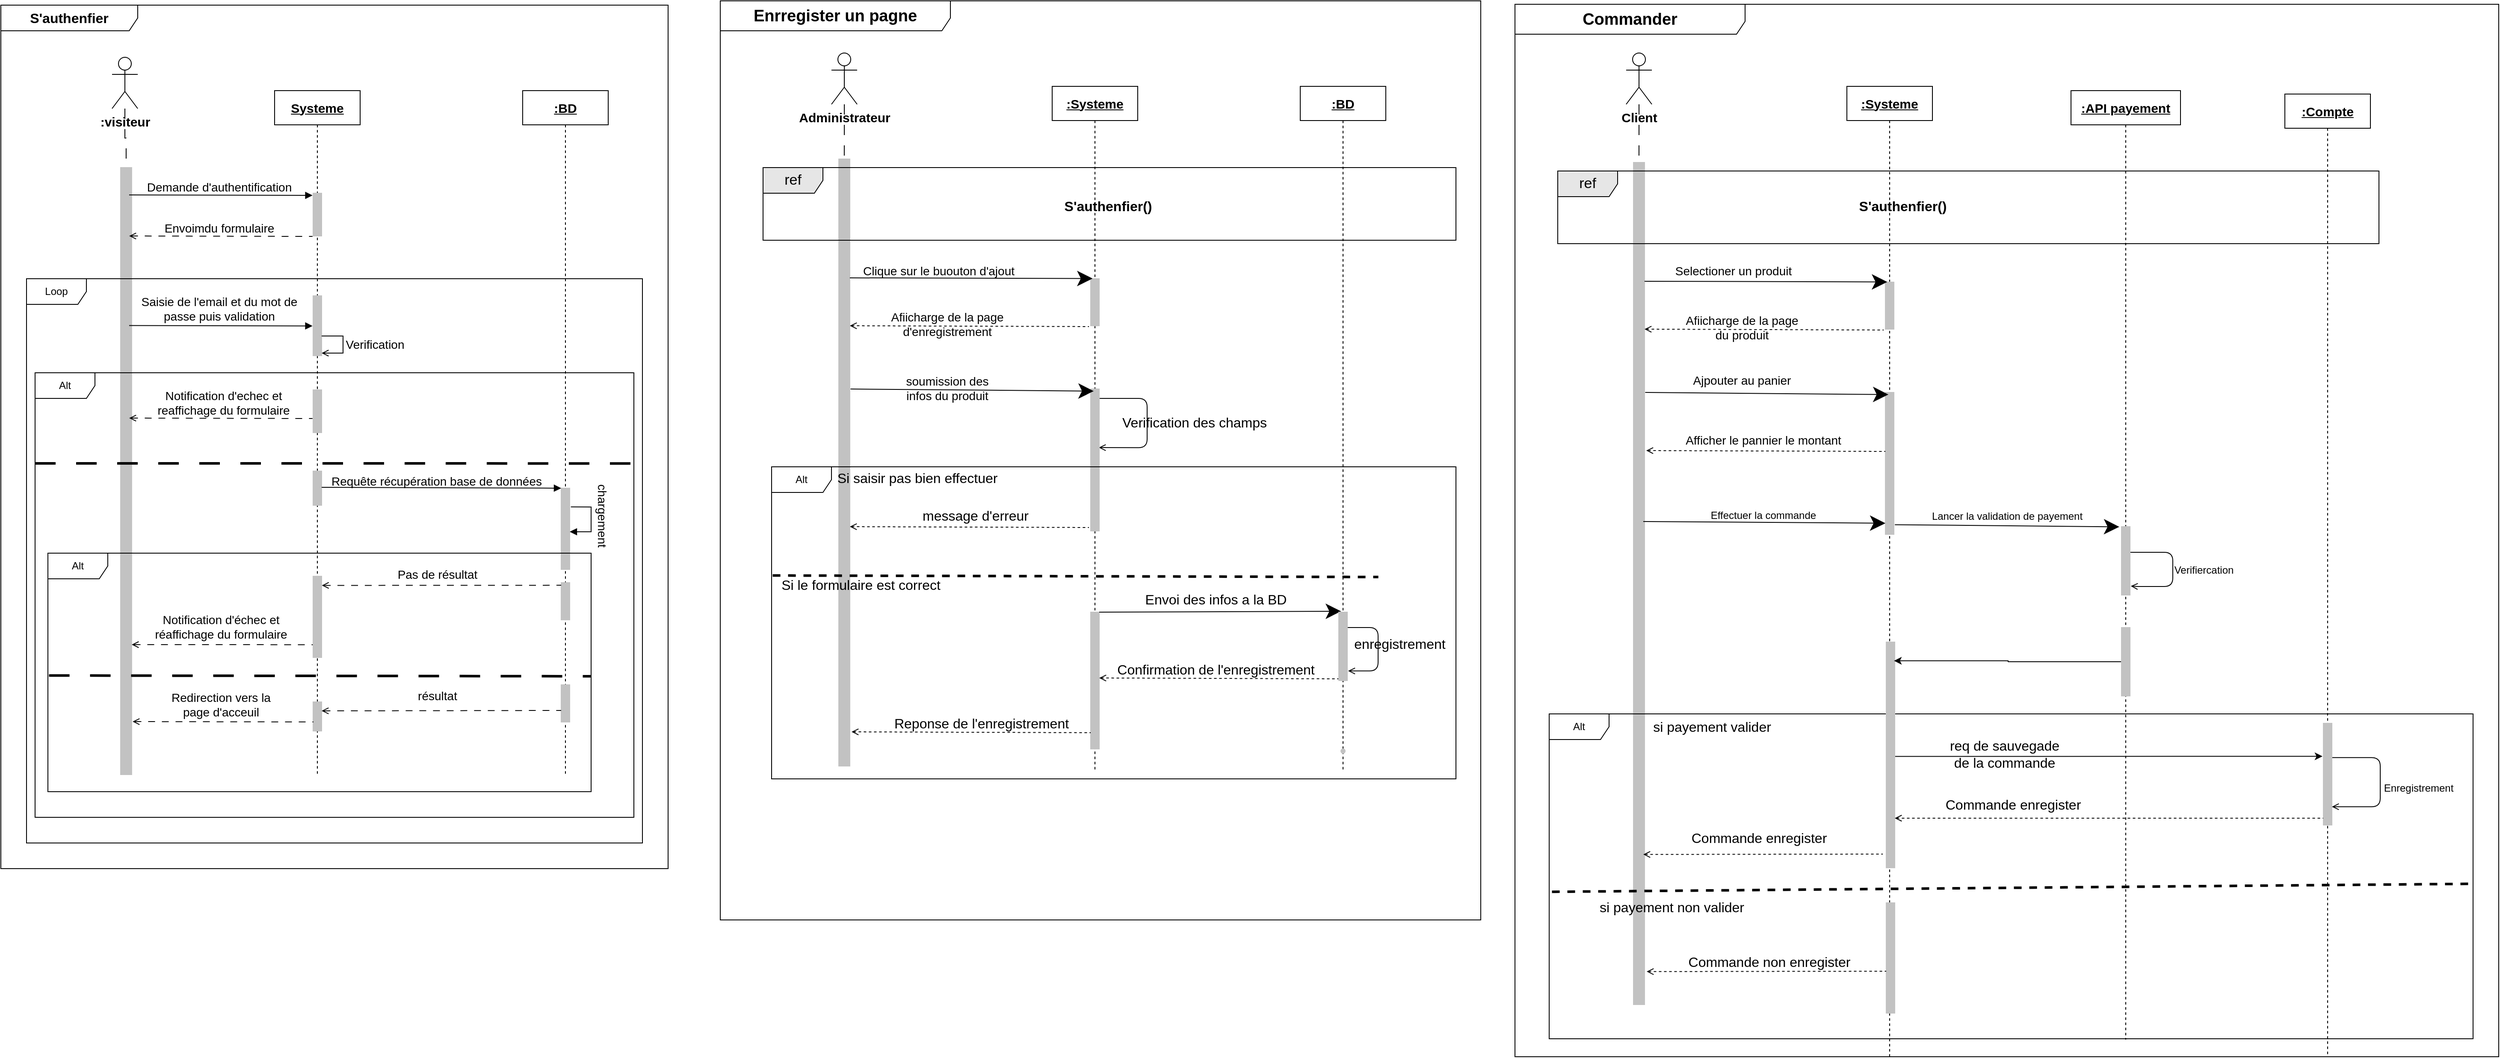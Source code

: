 <mxfile version="21.8.2" type="github">
  <diagram name="Page-1" id="dJnn6Y5dYq7vriAxsWxf">
    <mxGraphModel dx="989" dy="549" grid="1" gridSize="10" guides="1" tooltips="1" connect="1" arrows="1" fold="1" page="1" pageScale="1" pageWidth="827" pageHeight="1169" math="0" shadow="0">
      <root>
        <mxCell id="0" />
        <mxCell id="1" parent="0" />
        <mxCell id="GhbQrKTW3Iz4RTEDUZ2H-7" value="&lt;font style=&quot;font-size: 15px;&quot;&gt;&lt;b&gt;&lt;u&gt;:Systeme&lt;/u&gt;&lt;/b&gt;&lt;/font&gt;" style="shape=umlLifeline;perimeter=lifelinePerimeter;whiteSpace=wrap;html=1;container=1;dropTarget=0;collapsible=0;recursiveResize=0;outlineConnect=0;portConstraint=eastwest;newEdgeStyle={&quot;edgeStyle&quot;:&quot;elbowEdgeStyle&quot;,&quot;elbow&quot;:&quot;vertical&quot;,&quot;curved&quot;:0,&quot;rounded&quot;:0};pointerEvents=0;strokeColor=default;fontFamily=Helvetica;fontSize=12;fontColor=default;fillColor=default;" parent="1" vertex="1">
          <mxGeometry x="1249" y="115" width="100" height="800" as="geometry" />
        </mxCell>
        <mxCell id="t8bD34vcQTOdZupNFop_-2" value="&lt;font style=&quot;font-size: 16px;&quot;&gt;&lt;b&gt;S&#39;authenfier&lt;/b&gt;&lt;/font&gt;" style="shape=umlFrame;whiteSpace=wrap;html=1;pointerEvents=0;recursiveResize=0;container=1;collapsible=0;width=160;movable=1;resizable=1;rotatable=1;deletable=1;editable=1;locked=0;connectable=1;" parent="1" vertex="1">
          <mxGeometry x="20" y="20" width="780" height="1010" as="geometry" />
        </mxCell>
        <mxCell id="t8bD34vcQTOdZupNFop_-47" value="Demande d&#39;authentification" style="text;html=1;align=center;verticalAlign=middle;resizable=0;points=[];autosize=1;strokeColor=none;fillColor=none;fontSize=14;fontFamily=Helvetica;fontColor=default;" parent="t8bD34vcQTOdZupNFop_-2" vertex="1">
          <mxGeometry x="160" y="198" width="190" height="30" as="geometry" />
        </mxCell>
        <mxCell id="t8bD34vcQTOdZupNFop_-48" value="Envoimdu formulaire" style="text;html=1;align=center;verticalAlign=middle;resizable=0;points=[];autosize=1;strokeColor=none;fillColor=none;fontSize=14;fontFamily=Helvetica;fontColor=default;" parent="t8bD34vcQTOdZupNFop_-2" vertex="1">
          <mxGeometry x="180" y="246" width="150" height="30" as="geometry" />
        </mxCell>
        <mxCell id="t8bD34vcQTOdZupNFop_-7" style="edgeStyle=orthogonalEdgeStyle;rounded=0;orthogonalLoop=1;jettySize=auto;html=1;fontFamily=Helvetica;fontSize=12;fontColor=default;endArrow=none;endFill=0;dashed=1;dashPattern=12 12;" parent="1" source="t8bD34vcQTOdZupNFop_-5" target="t8bD34vcQTOdZupNFop_-6" edge="1">
          <mxGeometry relative="1" as="geometry" />
        </mxCell>
        <mxCell id="t8bD34vcQTOdZupNFop_-5" value="&lt;font style=&quot;font-size: 15px;&quot;&gt;&lt;b&gt;:visiteur&lt;/b&gt;&lt;/font&gt;" style="shape=umlActor;verticalLabelPosition=bottom;verticalAlign=top;html=1;pointerEvents=0;strokeColor=default;fontFamily=Helvetica;fontSize=12;fontColor=default;fillColor=default;" parent="1" vertex="1">
          <mxGeometry x="150" y="81" width="30" height="60" as="geometry" />
        </mxCell>
        <mxCell id="t8bD34vcQTOdZupNFop_-6" value="" style="html=1;points=[];perimeter=orthogonalPerimeter;fillColor=strokeColor;pointerEvents=0;strokeColor=#c2c2c2;fontFamily=Helvetica;fontSize=12;fontColor=default;" parent="1" vertex="1">
          <mxGeometry x="160" y="210" width="12.94" height="710" as="geometry" />
        </mxCell>
        <mxCell id="t8bD34vcQTOdZupNFop_-8" value="&lt;span style=&quot;font-size: 15px;&quot;&gt;&lt;b&gt;&lt;u&gt;Systeme&lt;/u&gt;&lt;/b&gt;&lt;/span&gt;" style="shape=umlLifeline;perimeter=lifelinePerimeter;whiteSpace=wrap;html=1;container=1;dropTarget=0;collapsible=0;recursiveResize=0;outlineConnect=0;portConstraint=eastwest;newEdgeStyle={&quot;edgeStyle&quot;:&quot;elbowEdgeStyle&quot;,&quot;elbow&quot;:&quot;vertical&quot;,&quot;curved&quot;:0,&quot;rounded&quot;:0};pointerEvents=0;strokeColor=default;fontFamily=Helvetica;fontSize=12;fontColor=default;fillColor=default;" parent="1" vertex="1">
          <mxGeometry x="340" y="120" width="100" height="800" as="geometry" />
        </mxCell>
        <mxCell id="t8bD34vcQTOdZupNFop_-9" value="&lt;span style=&quot;font-size: 15px;&quot;&gt;&lt;b&gt;&lt;u&gt;:BD&lt;/u&gt;&lt;/b&gt;&lt;/span&gt;" style="shape=umlLifeline;perimeter=lifelinePerimeter;whiteSpace=wrap;html=1;container=1;dropTarget=0;collapsible=0;recursiveResize=0;outlineConnect=0;portConstraint=eastwest;newEdgeStyle={&quot;edgeStyle&quot;:&quot;elbowEdgeStyle&quot;,&quot;elbow&quot;:&quot;vertical&quot;,&quot;curved&quot;:0,&quot;rounded&quot;:0};pointerEvents=0;strokeColor=default;fontFamily=Helvetica;fontSize=12;fontColor=default;fillColor=default;" parent="1" vertex="1">
          <mxGeometry x="630" y="120" width="100" height="800" as="geometry" />
        </mxCell>
        <mxCell id="t8bD34vcQTOdZupNFop_-11" value="" style="html=1;points=[];perimeter=orthogonalPerimeter;fillColor=strokeColor;pointerEvents=0;strokeColor=#c2c2c2;fontFamily=Helvetica;fontSize=12;fontColor=default;" parent="1" vertex="1">
          <mxGeometry x="385" y="240" width="10" height="50" as="geometry" />
        </mxCell>
        <mxCell id="t8bD34vcQTOdZupNFop_-12" value="" style="html=1;verticalAlign=bottom;labelBackgroundColor=none;endArrow=block;endFill=1;rounded=0;fontFamily=Helvetica;fontSize=12;fontColor=default;entryX=-0.066;entryY=0.211;entryDx=0;entryDy=0;entryPerimeter=0;" parent="1" edge="1">
          <mxGeometry width="160" relative="1" as="geometry">
            <mxPoint x="170" y="242" as="sourcePoint" />
            <mxPoint x="384.34" y="242.55" as="targetPoint" />
          </mxGeometry>
        </mxCell>
        <mxCell id="t8bD34vcQTOdZupNFop_-13" value="" style="html=1;verticalAlign=bottom;labelBackgroundColor=none;endArrow=none;endFill=0;rounded=0;fontFamily=Helvetica;fontSize=12;fontColor=default;entryX=-0.066;entryY=0.211;entryDx=0;entryDy=0;entryPerimeter=0;startArrow=open;startFill=0;dashed=1;dashPattern=8 8;" parent="1" edge="1">
          <mxGeometry width="160" relative="1" as="geometry">
            <mxPoint x="170" y="290" as="sourcePoint" />
            <mxPoint x="384.34" y="290.55" as="targetPoint" />
          </mxGeometry>
        </mxCell>
        <mxCell id="t8bD34vcQTOdZupNFop_-14" value="Loop" style="shape=umlFrame;whiteSpace=wrap;html=1;pointerEvents=0;recursiveResize=0;container=1;collapsible=0;width=70;strokeColor=default;fontFamily=Helvetica;fontSize=12;fontColor=default;fillColor=default;height=30;" parent="1" vertex="1">
          <mxGeometry x="50" y="340" width="720" height="660" as="geometry" />
        </mxCell>
        <mxCell id="t8bD34vcQTOdZupNFop_-15" value="" style="html=1;points=[];perimeter=orthogonalPerimeter;fillColor=strokeColor;pointerEvents=0;strokeColor=#c2c2c2;fontFamily=Helvetica;fontSize=12;fontColor=default;" parent="t8bD34vcQTOdZupNFop_-14" vertex="1">
          <mxGeometry x="335" y="20" width="10" height="70" as="geometry" />
        </mxCell>
        <mxCell id="t8bD34vcQTOdZupNFop_-16" value="" style="html=1;verticalAlign=bottom;labelBackgroundColor=none;endArrow=block;endFill=1;rounded=0;fontFamily=Helvetica;fontSize=12;fontColor=default;entryX=-0.066;entryY=0.211;entryDx=0;entryDy=0;entryPerimeter=0;" parent="t8bD34vcQTOdZupNFop_-14" edge="1">
          <mxGeometry width="160" relative="1" as="geometry">
            <mxPoint x="120" y="54.71" as="sourcePoint" />
            <mxPoint x="334.34" y="55.26" as="targetPoint" />
          </mxGeometry>
        </mxCell>
        <mxCell id="t8bD34vcQTOdZupNFop_-17" value="" style="html=1;verticalAlign=bottom;labelBackgroundColor=none;endArrow=open;endFill=0;rounded=0;fontFamily=Helvetica;fontSize=12;fontColor=default;entryX=1;entryY=1;entryDx=0;entryDy=0;entryPerimeter=0;" parent="t8bD34vcQTOdZupNFop_-14" edge="1">
          <mxGeometry width="160" relative="1" as="geometry">
            <mxPoint x="345" y="67.0" as="sourcePoint" />
            <mxPoint x="345" y="87" as="targetPoint" />
            <Array as="points">
              <mxPoint x="370" y="67" />
              <mxPoint x="370" y="87" />
            </Array>
          </mxGeometry>
        </mxCell>
        <mxCell id="t8bD34vcQTOdZupNFop_-18" value="Alt" style="shape=umlFrame;whiteSpace=wrap;html=1;pointerEvents=0;recursiveResize=0;container=1;collapsible=0;width=70;strokeColor=default;fontFamily=Helvetica;fontSize=12;fontColor=default;fillColor=default;height=30;" parent="t8bD34vcQTOdZupNFop_-14" vertex="1">
          <mxGeometry x="10" y="110" width="700" height="520" as="geometry" />
        </mxCell>
        <mxCell id="t8bD34vcQTOdZupNFop_-22" value="" style="html=1;points=[];perimeter=orthogonalPerimeter;fillColor=strokeColor;pointerEvents=0;strokeColor=#c2c2c2;fontFamily=Helvetica;fontSize=12;fontColor=default;" parent="t8bD34vcQTOdZupNFop_-18" vertex="1">
          <mxGeometry x="325" y="20" width="10" height="50" as="geometry" />
        </mxCell>
        <mxCell id="t8bD34vcQTOdZupNFop_-23" value="" style="html=1;verticalAlign=bottom;labelBackgroundColor=none;endArrow=none;endFill=0;rounded=0;fontFamily=Helvetica;fontSize=12;fontColor=default;entryX=-0.066;entryY=0.211;entryDx=0;entryDy=0;entryPerimeter=0;startArrow=open;startFill=0;dashed=1;dashPattern=8 8;" parent="t8bD34vcQTOdZupNFop_-18" edge="1">
          <mxGeometry width="160" relative="1" as="geometry">
            <mxPoint x="110" y="53" as="sourcePoint" />
            <mxPoint x="324.34" y="53.55" as="targetPoint" />
          </mxGeometry>
        </mxCell>
        <mxCell id="t8bD34vcQTOdZupNFop_-24" value="" style="html=1;points=[];perimeter=orthogonalPerimeter;fillColor=strokeColor;pointerEvents=0;strokeColor=#c2c2c2;fontFamily=Helvetica;fontSize=12;fontColor=default;" parent="t8bD34vcQTOdZupNFop_-18" vertex="1">
          <mxGeometry x="325" y="115" width="10" height="40" as="geometry" />
        </mxCell>
        <mxCell id="t8bD34vcQTOdZupNFop_-25" value="" style="html=1;points=[];perimeter=orthogonalPerimeter;fillColor=strokeColor;pointerEvents=0;strokeColor=#c2c2c2;fontFamily=Helvetica;fontSize=12;fontColor=default;" parent="t8bD34vcQTOdZupNFop_-18" vertex="1">
          <mxGeometry x="615" y="135" width="10" height="95" as="geometry" />
        </mxCell>
        <mxCell id="t8bD34vcQTOdZupNFop_-26" value="" style="html=1;verticalAlign=bottom;labelBackgroundColor=none;endArrow=none;endFill=0;rounded=0;fontFamily=Helvetica;fontSize=12;fontColor=default;startArrow=none;startFill=0;dashed=1;dashPattern=8 8;strokeWidth=3;entryX=1;entryY=0.204;entryDx=0;entryDy=0;entryPerimeter=0;" parent="t8bD34vcQTOdZupNFop_-18" target="t8bD34vcQTOdZupNFop_-18" edge="1">
          <mxGeometry width="160" relative="1" as="geometry">
            <mxPoint y="106" as="sourcePoint" />
            <mxPoint x="670" y="106" as="targetPoint" />
          </mxGeometry>
        </mxCell>
        <mxCell id="t8bD34vcQTOdZupNFop_-27" value="" style="html=1;verticalAlign=bottom;labelBackgroundColor=none;endArrow=block;endFill=1;rounded=0;fontFamily=Helvetica;fontSize=12;fontColor=default;" parent="t8bD34vcQTOdZupNFop_-18" target="t8bD34vcQTOdZupNFop_-25" edge="1">
          <mxGeometry width="160" relative="1" as="geometry">
            <mxPoint x="335" y="134" as="sourcePoint" />
            <mxPoint x="549.34" y="134.55" as="targetPoint" />
          </mxGeometry>
        </mxCell>
        <mxCell id="t8bD34vcQTOdZupNFop_-28" value="" style="html=1;verticalAlign=bottom;labelBackgroundColor=none;endArrow=block;endFill=1;rounded=0;fontFamily=Helvetica;fontSize=12;fontColor=default;exitX=1.255;exitY=0.514;exitDx=0;exitDy=0;exitPerimeter=0;entryX=1.12;entryY=0.999;entryDx=0;entryDy=0;entryPerimeter=0;" parent="t8bD34vcQTOdZupNFop_-18" edge="1">
          <mxGeometry width="160" relative="1" as="geometry">
            <mxPoint x="626.35" y="156.9" as="sourcePoint" />
            <mxPoint x="625" y="186.0" as="targetPoint" />
            <Array as="points">
              <mxPoint x="650" y="157" />
              <mxPoint x="650" y="186" />
            </Array>
          </mxGeometry>
        </mxCell>
        <mxCell id="t8bD34vcQTOdZupNFop_-51" value="Notification d&#39;echec et &lt;br&gt;reaffichage du formulaire" style="text;html=1;align=center;verticalAlign=middle;resizable=0;points=[];autosize=1;strokeColor=none;fillColor=none;fontSize=14;fontFamily=Helvetica;fontColor=default;" parent="t8bD34vcQTOdZupNFop_-18" vertex="1">
          <mxGeometry x="130" y="10" width="180" height="50" as="geometry" />
        </mxCell>
        <mxCell id="t8bD34vcQTOdZupNFop_-77" value="Requête récupération base de données" style="text;html=1;align=center;verticalAlign=middle;resizable=0;points=[];autosize=1;strokeColor=none;fillColor=none;fontSize=14;fontFamily=Helvetica;fontColor=default;" parent="t8bD34vcQTOdZupNFop_-18" vertex="1">
          <mxGeometry x="334" y="112" width="270" height="30" as="geometry" />
        </mxCell>
        <mxCell id="t8bD34vcQTOdZupNFop_-78" value="chargement" style="text;html=1;align=center;verticalAlign=middle;resizable=0;points=[];autosize=1;strokeColor=none;fillColor=none;fontSize=14;fontFamily=Helvetica;fontColor=default;rotation=90;" parent="t8bD34vcQTOdZupNFop_-18" vertex="1">
          <mxGeometry x="613" y="152" width="100" height="30" as="geometry" />
        </mxCell>
        <mxCell id="t8bD34vcQTOdZupNFop_-30" value="Alt" style="shape=umlFrame;whiteSpace=wrap;html=1;pointerEvents=0;recursiveResize=0;container=1;collapsible=0;width=70;strokeColor=default;fontFamily=Helvetica;fontSize=12;fontColor=default;fillColor=default;height=30;" parent="t8bD34vcQTOdZupNFop_-14" vertex="1">
          <mxGeometry x="25" y="321" width="635" height="279" as="geometry" />
        </mxCell>
        <mxCell id="t8bD34vcQTOdZupNFop_-38" value="" style="html=1;points=[];perimeter=orthogonalPerimeter;fillColor=strokeColor;pointerEvents=0;strokeColor=#c2c2c2;fontFamily=Helvetica;fontSize=12;fontColor=default;" parent="t8bD34vcQTOdZupNFop_-30" vertex="1">
          <mxGeometry x="600" y="34.5" width="10" height="43.5" as="geometry" />
        </mxCell>
        <mxCell id="t8bD34vcQTOdZupNFop_-39" value="" style="html=1;points=[];perimeter=orthogonalPerimeter;fillColor=strokeColor;pointerEvents=0;strokeColor=#c2c2c2;fontFamily=Helvetica;fontSize=12;fontColor=default;" parent="t8bD34vcQTOdZupNFop_-30" vertex="1">
          <mxGeometry x="310" y="27" width="10" height="95" as="geometry" />
        </mxCell>
        <mxCell id="t8bD34vcQTOdZupNFop_-40" value="" style="html=1;verticalAlign=bottom;labelBackgroundColor=none;endArrow=none;endFill=0;rounded=0;fontFamily=Helvetica;fontSize=12;fontColor=default;entryX=-0.066;entryY=0.211;entryDx=0;entryDy=0;entryPerimeter=0;startArrow=open;startFill=0;dashed=1;dashPattern=8 8;exitX=1.027;exitY=0.113;exitDx=0;exitDy=0;exitPerimeter=0;" parent="t8bD34vcQTOdZupNFop_-30" source="t8bD34vcQTOdZupNFop_-39" edge="1">
          <mxGeometry width="160" relative="1" as="geometry">
            <mxPoint x="385.66" y="37" as="sourcePoint" />
            <mxPoint x="600.0" y="37.55" as="targetPoint" />
          </mxGeometry>
        </mxCell>
        <mxCell id="t8bD34vcQTOdZupNFop_-41" value="" style="html=1;verticalAlign=bottom;labelBackgroundColor=none;endArrow=none;endFill=0;rounded=0;fontFamily=Helvetica;fontSize=12;fontColor=default;startArrow=open;startFill=0;dashed=1;dashPattern=8 8;entryX=-0.04;entryY=0.843;entryDx=0;entryDy=0;entryPerimeter=0;" parent="t8bD34vcQTOdZupNFop_-30" target="t8bD34vcQTOdZupNFop_-39" edge="1">
          <mxGeometry width="160" relative="1" as="geometry">
            <mxPoint x="98" y="107" as="sourcePoint" />
            <mxPoint x="305" y="107" as="targetPoint" />
          </mxGeometry>
        </mxCell>
        <mxCell id="t8bD34vcQTOdZupNFop_-42" value="" style="html=1;verticalAlign=bottom;labelBackgroundColor=none;endArrow=none;endFill=0;rounded=0;fontFamily=Helvetica;fontSize=12;fontColor=default;startArrow=none;startFill=0;dashed=1;dashPattern=8 8;strokeWidth=3;exitX=0.002;exitY=0.532;exitDx=0;exitDy=0;exitPerimeter=0;" parent="t8bD34vcQTOdZupNFop_-30" edge="1">
          <mxGeometry width="160" relative="1" as="geometry">
            <mxPoint x="1.27" y="143.12" as="sourcePoint" />
            <mxPoint x="635" y="144" as="targetPoint" />
          </mxGeometry>
        </mxCell>
        <mxCell id="t8bD34vcQTOdZupNFop_-43" value="" style="html=1;points=[];perimeter=orthogonalPerimeter;fillColor=strokeColor;pointerEvents=0;strokeColor=#c2c2c2;fontFamily=Helvetica;fontSize=12;fontColor=default;" parent="t8bD34vcQTOdZupNFop_-30" vertex="1">
          <mxGeometry x="600" y="154" width="10" height="43.5" as="geometry" />
        </mxCell>
        <mxCell id="t8bD34vcQTOdZupNFop_-44" value="" style="html=1;points=[];perimeter=orthogonalPerimeter;fillColor=strokeColor;pointerEvents=0;strokeColor=#c2c2c2;fontFamily=Helvetica;fontSize=12;fontColor=default;" parent="t8bD34vcQTOdZupNFop_-30" vertex="1">
          <mxGeometry x="310" y="174" width="10" height="34" as="geometry" />
        </mxCell>
        <mxCell id="t8bD34vcQTOdZupNFop_-45" value="" style="html=1;verticalAlign=bottom;labelBackgroundColor=none;endArrow=none;endFill=0;rounded=0;fontFamily=Helvetica;fontSize=12;fontColor=default;entryX=-0.066;entryY=0.211;entryDx=0;entryDy=0;entryPerimeter=0;startArrow=open;startFill=0;dashed=1;dashPattern=8 8;exitX=1.027;exitY=0.113;exitDx=0;exitDy=0;exitPerimeter=0;" parent="t8bD34vcQTOdZupNFop_-30" edge="1">
          <mxGeometry width="160" relative="1" as="geometry">
            <mxPoint x="320" y="184.45" as="sourcePoint" />
            <mxPoint x="600.0" y="184" as="targetPoint" />
          </mxGeometry>
        </mxCell>
        <mxCell id="t8bD34vcQTOdZupNFop_-46" value="" style="html=1;verticalAlign=bottom;labelBackgroundColor=none;endArrow=none;endFill=0;rounded=0;fontFamily=Helvetica;fontSize=12;fontColor=default;startArrow=open;startFill=0;dashed=1;dashPattern=8 8;entryX=-0.04;entryY=0.843;entryDx=0;entryDy=0;entryPerimeter=0;" parent="t8bD34vcQTOdZupNFop_-30" edge="1">
          <mxGeometry width="160" relative="1" as="geometry">
            <mxPoint x="99" y="197" as="sourcePoint" />
            <mxPoint x="310.4" y="197.41" as="targetPoint" />
          </mxGeometry>
        </mxCell>
        <mxCell id="t8bD34vcQTOdZupNFop_-80" value="Notification d&#39;échec et &lt;br&gt;réaffichage du formulaire" style="text;html=1;align=center;verticalAlign=middle;resizable=0;points=[];autosize=1;strokeColor=none;fillColor=none;fontSize=14;fontFamily=Helvetica;fontColor=default;" parent="t8bD34vcQTOdZupNFop_-30" vertex="1">
          <mxGeometry x="112" y="61" width="180" height="50" as="geometry" />
        </mxCell>
        <mxCell id="t8bD34vcQTOdZupNFop_-79" value="Redirection vers la &lt;br&gt;page d&#39;acceuil" style="text;html=1;align=center;verticalAlign=middle;resizable=0;points=[];autosize=1;strokeColor=none;fillColor=none;fontSize=14;fontFamily=Helvetica;fontColor=default;" parent="t8bD34vcQTOdZupNFop_-30" vertex="1">
          <mxGeometry x="132" y="151.75" width="140" height="50" as="geometry" />
        </mxCell>
        <mxCell id="t8bD34vcQTOdZupNFop_-81" value="Pas de résultat" style="text;html=1;align=center;verticalAlign=middle;resizable=0;points=[];autosize=1;strokeColor=none;fillColor=none;fontSize=14;fontFamily=Helvetica;fontColor=default;" parent="t8bD34vcQTOdZupNFop_-30" vertex="1">
          <mxGeometry x="395" y="10" width="120" height="30" as="geometry" />
        </mxCell>
        <mxCell id="t8bD34vcQTOdZupNFop_-82" value="résultat" style="text;html=1;align=center;verticalAlign=middle;resizable=0;points=[];autosize=1;strokeColor=none;fillColor=none;fontSize=14;fontFamily=Helvetica;fontColor=default;" parent="t8bD34vcQTOdZupNFop_-30" vertex="1">
          <mxGeometry x="420" y="151.75" width="70" height="30" as="geometry" />
        </mxCell>
        <mxCell id="t8bD34vcQTOdZupNFop_-49" value="Saisie de l&#39;email et du mot de &lt;br&gt;passe puis validation" style="text;html=1;align=center;verticalAlign=middle;resizable=0;points=[];autosize=1;strokeColor=none;fillColor=none;fontSize=14;fontFamily=Helvetica;fontColor=default;" parent="t8bD34vcQTOdZupNFop_-14" vertex="1">
          <mxGeometry x="120" y="10" width="210" height="50" as="geometry" />
        </mxCell>
        <mxCell id="t8bD34vcQTOdZupNFop_-50" value="Verification" style="text;html=1;align=center;verticalAlign=middle;resizable=0;points=[];autosize=1;strokeColor=none;fillColor=none;fontSize=14;fontFamily=Helvetica;fontColor=default;" parent="t8bD34vcQTOdZupNFop_-14" vertex="1">
          <mxGeometry x="362" y="62" width="90" height="30" as="geometry" />
        </mxCell>
        <mxCell id="GhbQrKTW3Iz4RTEDUZ2H-1" value="&lt;font size=&quot;1&quot; style=&quot;&quot;&gt;&lt;b style=&quot;font-size: 19px;&quot;&gt;Enrregister un pagne&lt;/b&gt;&lt;/font&gt;" style="shape=umlFrame;whiteSpace=wrap;html=1;pointerEvents=0;recursiveResize=0;container=1;collapsible=0;width=269;movable=1;resizable=1;rotatable=1;deletable=1;editable=1;locked=0;connectable=1;height=35;" parent="1" vertex="1">
          <mxGeometry x="861" y="15" width="889" height="1075" as="geometry" />
        </mxCell>
        <mxCell id="GhbQrKTW3Iz4RTEDUZ2H-6" value="" style="html=1;points=[];perimeter=orthogonalPerimeter;fillColor=strokeColor;pointerEvents=0;strokeColor=#c2c2c2;fontFamily=Helvetica;fontSize=12;fontColor=default;" parent="GhbQrKTW3Iz4RTEDUZ2H-1" vertex="1">
          <mxGeometry x="138.53" y="185" width="12.94" height="710" as="geometry" />
        </mxCell>
        <mxCell id="GhbQrKTW3Iz4RTEDUZ2H-43" value="&lt;font style=&quot;font-size: 17px;&quot;&gt;ref&lt;/font&gt;" style="shape=umlFrame;whiteSpace=wrap;html=1;pointerEvents=0;recursiveResize=0;container=1;collapsible=0;width=70;strokeColor=default;fontFamily=Helvetica;fontSize=12;fontColor=default;fillColor=#E6E6E6;height=30;" parent="GhbQrKTW3Iz4RTEDUZ2H-1" vertex="1">
          <mxGeometry x="50" y="195" width="810" height="85" as="geometry" />
        </mxCell>
        <mxCell id="GhbQrKTW3Iz4RTEDUZ2H-29" value="" style="html=1;points=[];perimeter=orthogonalPerimeter;fillColor=strokeColor;pointerEvents=0;strokeColor=#c2c2c2;fontFamily=Helvetica;fontSize=12;fontColor=default;" parent="GhbQrKTW3Iz4RTEDUZ2H-1" vertex="1">
          <mxGeometry x="433" y="325" width="10" height="55" as="geometry" />
        </mxCell>
        <mxCell id="GhbQrKTW3Iz4RTEDUZ2H-119" value="" style="edgeStyle=orthogonalEdgeStyle;rounded=1;orthogonalLoop=1;jettySize=auto;html=1;entryX=0.95;entryY=0.413;entryDx=0;entryDy=0;entryPerimeter=0;endArrow=open;endFill=0;" parent="GhbQrKTW3Iz4RTEDUZ2H-1" source="GhbQrKTW3Iz4RTEDUZ2H-55" target="GhbQrKTW3Iz4RTEDUZ2H-55" edge="1">
          <mxGeometry relative="1" as="geometry">
            <Array as="points">
              <mxPoint x="499" y="465" />
              <mxPoint x="499" y="523" />
            </Array>
          </mxGeometry>
        </mxCell>
        <mxCell id="GhbQrKTW3Iz4RTEDUZ2H-55" value="" style="html=1;points=[];perimeter=orthogonalPerimeter;fillColor=strokeColor;pointerEvents=0;strokeColor=#c2c2c2;fontFamily=Helvetica;fontSize=12;fontColor=default;" parent="GhbQrKTW3Iz4RTEDUZ2H-1" vertex="1">
          <mxGeometry x="433" y="454" width="10" height="166" as="geometry" />
        </mxCell>
        <mxCell id="GhbQrKTW3Iz4RTEDUZ2H-57" value="" style="endArrow=classic;html=1;rounded=0;entryX=0.22;entryY=-0.004;entryDx=0;entryDy=0;entryPerimeter=0;endSize=15;" parent="GhbQrKTW3Iz4RTEDUZ2H-1" target="GhbQrKTW3Iz4RTEDUZ2H-29" edge="1">
          <mxGeometry width="50" height="50" relative="1" as="geometry">
            <mxPoint x="151.47" y="324" as="sourcePoint" />
            <mxPoint x="201.47" y="274" as="targetPoint" />
          </mxGeometry>
        </mxCell>
        <mxCell id="GhbQrKTW3Iz4RTEDUZ2H-58" value="" style="endArrow=none;html=1;rounded=0;entryX=-0.2;entryY=1.018;entryDx=0;entryDy=0;entryPerimeter=0;startArrow=open;startFill=0;endFill=0;dashed=1;" parent="GhbQrKTW3Iz4RTEDUZ2H-1" target="GhbQrKTW3Iz4RTEDUZ2H-29" edge="1">
          <mxGeometry width="50" height="50" relative="1" as="geometry">
            <mxPoint x="151.47" y="380" as="sourcePoint" />
            <mxPoint x="367" y="381" as="targetPoint" />
          </mxGeometry>
        </mxCell>
        <mxCell id="GhbQrKTW3Iz4RTEDUZ2H-59" value="" style="endArrow=classic;html=1;rounded=0;entryX=0.357;entryY=0.015;entryDx=0;entryDy=0;entryPerimeter=0;endSize=15;" parent="GhbQrKTW3Iz4RTEDUZ2H-1" target="GhbQrKTW3Iz4RTEDUZ2H-55" edge="1">
          <mxGeometry width="50" height="50" relative="1" as="geometry">
            <mxPoint x="152.27" y="454" as="sourcePoint" />
            <mxPoint x="367.8" y="455" as="targetPoint" />
          </mxGeometry>
        </mxCell>
        <mxCell id="GhbQrKTW3Iz4RTEDUZ2H-62" value="&lt;font style=&quot;font-size: 14px;&quot;&gt;Afiicharge de la page&lt;br&gt;d&#39;enregistrement&lt;/font&gt;" style="text;html=1;align=center;verticalAlign=middle;resizable=0;points=[];autosize=1;strokeColor=none;fillColor=none;" parent="GhbQrKTW3Iz4RTEDUZ2H-1" vertex="1">
          <mxGeometry x="185" y="353" width="160" height="50" as="geometry" />
        </mxCell>
        <mxCell id="GhbQrKTW3Iz4RTEDUZ2H-63" value="&lt;span style=&quot;font-size: 14px;&quot;&gt;soumission des &lt;br&gt;infos du produit&lt;/span&gt;" style="text;html=1;align=center;verticalAlign=middle;resizable=0;points=[];autosize=1;strokeColor=none;fillColor=none;" parent="GhbQrKTW3Iz4RTEDUZ2H-1" vertex="1">
          <mxGeometry x="205" y="428" width="120" height="50" as="geometry" />
        </mxCell>
        <mxCell id="GhbQrKTW3Iz4RTEDUZ2H-92" value="Alt" style="shape=umlFrame;whiteSpace=wrap;html=1;pointerEvents=0;recursiveResize=0;container=1;collapsible=0;width=70;strokeColor=default;fontFamily=Helvetica;fontSize=12;fontColor=default;fillColor=default;height=30;" parent="GhbQrKTW3Iz4RTEDUZ2H-1" vertex="1">
          <mxGeometry x="60" y="545" width="800" height="365" as="geometry" />
        </mxCell>
        <mxCell id="GhbQrKTW3Iz4RTEDUZ2H-94" value="" style="html=1;verticalAlign=bottom;labelBackgroundColor=none;endArrow=none;endFill=0;rounded=0;fontFamily=Helvetica;fontSize=12;fontColor=default;startArrow=none;startFill=0;dashed=1;strokeWidth=3;exitX=0.002;exitY=0.532;exitDx=0;exitDy=0;exitPerimeter=0;entryX=0.999;entryY=0.397;entryDx=0;entryDy=0;entryPerimeter=0;" parent="GhbQrKTW3Iz4RTEDUZ2H-92" edge="1">
          <mxGeometry width="160" relative="1" as="geometry">
            <mxPoint x="1.27" y="127.12" as="sourcePoint" />
            <mxPoint x="709.29" y="128.905" as="targetPoint" />
          </mxGeometry>
        </mxCell>
        <mxCell id="GhbQrKTW3Iz4RTEDUZ2H-103" value="&lt;font style=&quot;font-size: 16px;&quot;&gt;Si saisir pas bien effectuer&lt;/font&gt;" style="text;html=1;align=center;verticalAlign=middle;resizable=0;points=[];autosize=1;strokeColor=none;fillColor=none;" parent="GhbQrKTW3Iz4RTEDUZ2H-92" vertex="1">
          <mxGeometry x="65" y="-2" width="210" height="30" as="geometry" />
        </mxCell>
        <mxCell id="GhbQrKTW3Iz4RTEDUZ2H-104" value="" style="endArrow=none;html=1;rounded=0;entryX=-0.2;entryY=1.018;entryDx=0;entryDy=0;entryPerimeter=0;startArrow=open;startFill=0;endFill=0;dashed=1;" parent="GhbQrKTW3Iz4RTEDUZ2H-92" edge="1">
          <mxGeometry width="50" height="50" relative="1" as="geometry">
            <mxPoint x="91.47" y="70" as="sourcePoint" />
            <mxPoint x="371" y="71" as="targetPoint" />
          </mxGeometry>
        </mxCell>
        <mxCell id="GhbQrKTW3Iz4RTEDUZ2H-105" value="&lt;font style=&quot;font-size: 16px;&quot;&gt;message d&#39;erreur&lt;/font&gt;" style="text;html=1;align=center;verticalAlign=middle;resizable=0;points=[];autosize=1;strokeColor=none;fillColor=none;" parent="GhbQrKTW3Iz4RTEDUZ2H-92" vertex="1">
          <mxGeometry x="163" y="42" width="150" height="30" as="geometry" />
        </mxCell>
        <mxCell id="GhbQrKTW3Iz4RTEDUZ2H-106" value="" style="html=1;points=[];perimeter=orthogonalPerimeter;fillColor=strokeColor;pointerEvents=0;strokeColor=#c2c2c2;fontFamily=Helvetica;fontSize=12;fontColor=default;" parent="GhbQrKTW3Iz4RTEDUZ2H-92" vertex="1">
          <mxGeometry x="373" y="170" width="10" height="160" as="geometry" />
        </mxCell>
        <mxCell id="GhbQrKTW3Iz4RTEDUZ2H-109" value="" style="endArrow=classic;html=1;rounded=0;entryX=0.271;entryY=-0.013;entryDx=0;entryDy=0;entryPerimeter=0;endSize=15;" parent="GhbQrKTW3Iz4RTEDUZ2H-92" target="GhbQrKTW3Iz4RTEDUZ2H-108" edge="1">
          <mxGeometry width="50" height="50" relative="1" as="geometry">
            <mxPoint x="383" y="170" as="sourcePoint" />
            <mxPoint x="667.73" y="172" as="targetPoint" />
          </mxGeometry>
        </mxCell>
        <mxCell id="GhbQrKTW3Iz4RTEDUZ2H-110" value="" style="endArrow=none;html=1;rounded=0;entryX=-0.2;entryY=1.018;entryDx=0;entryDy=0;entryPerimeter=0;startArrow=open;startFill=0;endFill=0;dashed=1;" parent="GhbQrKTW3Iz4RTEDUZ2H-92" edge="1">
          <mxGeometry width="50" height="50" relative="1" as="geometry">
            <mxPoint x="383" y="247" as="sourcePoint" />
            <mxPoint x="662.53" y="248" as="targetPoint" />
          </mxGeometry>
        </mxCell>
        <mxCell id="GhbQrKTW3Iz4RTEDUZ2H-111" value="&lt;font style=&quot;font-size: 16px;&quot;&gt;Confirmation de l&#39;enregistrement&lt;/font&gt;" style="text;html=1;align=center;verticalAlign=middle;resizable=0;points=[];autosize=1;strokeColor=none;fillColor=none;" parent="GhbQrKTW3Iz4RTEDUZ2H-92" vertex="1">
          <mxGeometry x="394" y="222" width="250" height="30" as="geometry" />
        </mxCell>
        <mxCell id="GhbQrKTW3Iz4RTEDUZ2H-112" value="" style="endArrow=none;html=1;rounded=0;entryX=-0.2;entryY=1.018;entryDx=0;entryDy=0;entryPerimeter=0;startArrow=open;startFill=0;endFill=0;dashed=1;" parent="GhbQrKTW3Iz4RTEDUZ2H-92" edge="1">
          <mxGeometry width="50" height="50" relative="1" as="geometry">
            <mxPoint x="93.47" y="310" as="sourcePoint" />
            <mxPoint x="373" y="311" as="targetPoint" />
          </mxGeometry>
        </mxCell>
        <mxCell id="GhbQrKTW3Iz4RTEDUZ2H-113" value="&lt;font style=&quot;font-size: 16px;&quot;&gt;Reponse de l&#39;enregistrement&lt;/font&gt;" style="text;html=1;align=center;verticalAlign=middle;resizable=0;points=[];autosize=1;strokeColor=none;fillColor=none;" parent="GhbQrKTW3Iz4RTEDUZ2H-92" vertex="1">
          <mxGeometry x="130" y="285" width="230" height="30" as="geometry" />
        </mxCell>
        <mxCell id="GhbQrKTW3Iz4RTEDUZ2H-114" value="&lt;font style=&quot;font-size: 16px;&quot;&gt;Envoi des infos a la BD&lt;/font&gt;" style="text;html=1;align=center;verticalAlign=middle;resizable=0;points=[];autosize=1;strokeColor=none;fillColor=none;" parent="GhbQrKTW3Iz4RTEDUZ2H-92" vertex="1">
          <mxGeometry x="424" y="140" width="190" height="30" as="geometry" />
        </mxCell>
        <mxCell id="GhbQrKTW3Iz4RTEDUZ2H-118" value="&lt;span style=&quot;font-size: 16px;&quot;&gt;enregistrement&lt;/span&gt;" style="text;html=1;align=center;verticalAlign=middle;resizable=0;points=[];autosize=1;strokeColor=none;fillColor=none;" parent="GhbQrKTW3Iz4RTEDUZ2H-92" vertex="1">
          <mxGeometry x="669" y="192" width="130" height="30" as="geometry" />
        </mxCell>
        <mxCell id="GhbQrKTW3Iz4RTEDUZ2H-107" value="&lt;font style=&quot;font-size: 16px;&quot;&gt;Si le formulaire est correct&lt;/font&gt;" style="text;html=1;align=center;verticalAlign=middle;resizable=0;points=[];autosize=1;strokeColor=none;fillColor=none;" parent="GhbQrKTW3Iz4RTEDUZ2H-1" vertex="1">
          <mxGeometry x="59" y="668" width="210" height="30" as="geometry" />
        </mxCell>
        <mxCell id="GhbQrKTW3Iz4RTEDUZ2H-120" value="&lt;span style=&quot;font-size: 16px;&quot;&gt;Verification des champs&lt;/span&gt;" style="text;html=1;align=center;verticalAlign=middle;resizable=0;points=[];autosize=1;strokeColor=none;fillColor=none;" parent="GhbQrKTW3Iz4RTEDUZ2H-1" vertex="1">
          <mxGeometry x="459" y="478" width="190" height="30" as="geometry" />
        </mxCell>
        <mxCell id="GhbQrKTW3Iz4RTEDUZ2H-4" style="edgeStyle=orthogonalEdgeStyle;rounded=0;orthogonalLoop=1;jettySize=auto;html=1;fontFamily=Helvetica;fontSize=12;fontColor=default;endArrow=none;endFill=0;dashed=1;dashPattern=12 12;" parent="1" source="GhbQrKTW3Iz4RTEDUZ2H-5" target="GhbQrKTW3Iz4RTEDUZ2H-6" edge="1">
          <mxGeometry relative="1" as="geometry" />
        </mxCell>
        <mxCell id="GhbQrKTW3Iz4RTEDUZ2H-5" value="&lt;font style=&quot;font-size: 15px;&quot;&gt;&lt;b&gt;Administrateur&lt;/b&gt;&lt;/font&gt;" style="shape=umlActor;verticalLabelPosition=bottom;verticalAlign=top;html=1;pointerEvents=0;strokeColor=default;fontFamily=Helvetica;fontSize=12;fontColor=default;fillColor=default;" parent="1" vertex="1">
          <mxGeometry x="991" y="76" width="30" height="60" as="geometry" />
        </mxCell>
        <mxCell id="GhbQrKTW3Iz4RTEDUZ2H-8" value="&lt;font style=&quot;font-size: 15px;&quot;&gt;&lt;b&gt;&lt;u&gt;:BD&lt;/u&gt;&lt;/b&gt;&lt;/font&gt;" style="shape=umlLifeline;perimeter=lifelinePerimeter;whiteSpace=wrap;html=1;container=1;dropTarget=0;collapsible=0;recursiveResize=0;outlineConnect=0;portConstraint=eastwest;newEdgeStyle={&quot;edgeStyle&quot;:&quot;elbowEdgeStyle&quot;,&quot;elbow&quot;:&quot;vertical&quot;,&quot;curved&quot;:0,&quot;rounded&quot;:0};pointerEvents=0;strokeColor=default;fontFamily=Helvetica;fontSize=12;fontColor=default;fillColor=default;" parent="1" vertex="1">
          <mxGeometry x="1539" y="115" width="100" height="800" as="geometry" />
        </mxCell>
        <mxCell id="GhbQrKTW3Iz4RTEDUZ2H-115" value="" style="shape=waypoint;sketch=0;size=6;pointerEvents=1;points=[];fillColor=strokeColor;resizable=0;rotatable=0;perimeter=centerPerimeter;snapToPoint=1;strokeColor=#c2c2c2;" parent="GhbQrKTW3Iz4RTEDUZ2H-8" vertex="1">
          <mxGeometry x="40" y="767.5" width="20" height="20" as="geometry" />
        </mxCell>
        <mxCell id="GhbQrKTW3Iz4RTEDUZ2H-54" value="&lt;b style=&quot;border-color: var(--border-color); font-size: 16px;&quot;&gt;S&#39;authenfier()&lt;/b&gt;" style="text;html=1;align=center;verticalAlign=middle;resizable=0;points=[];autosize=1;strokeColor=none;fillColor=none;" parent="1" vertex="1">
          <mxGeometry x="1249" y="240" width="130" height="30" as="geometry" />
        </mxCell>
        <mxCell id="GhbQrKTW3Iz4RTEDUZ2H-61" value="&lt;font style=&quot;font-size: 14px;&quot;&gt;Clique sur le buouton d&#39;ajout&lt;/font&gt;" style="text;html=1;align=center;verticalAlign=middle;resizable=0;points=[];autosize=1;strokeColor=none;fillColor=none;" parent="1" vertex="1">
          <mxGeometry x="1016" y="316" width="200" height="30" as="geometry" />
        </mxCell>
        <mxCell id="GhbQrKTW3Iz4RTEDUZ2H-116" value="" style="edgeStyle=orthogonalEdgeStyle;rounded=1;orthogonalLoop=1;jettySize=auto;html=1;endArrow=open;endFill=0;entryX=1.092;entryY=0.86;entryDx=0;entryDy=0;entryPerimeter=0;" parent="1" source="GhbQrKTW3Iz4RTEDUZ2H-108" target="GhbQrKTW3Iz4RTEDUZ2H-108" edge="1">
          <mxGeometry relative="1" as="geometry">
            <Array as="points">
              <mxPoint x="1630" y="748" />
              <mxPoint x="1630" y="799" />
            </Array>
          </mxGeometry>
        </mxCell>
        <mxCell id="GhbQrKTW3Iz4RTEDUZ2H-108" value="" style="html=1;points=[];perimeter=orthogonalPerimeter;fillColor=strokeColor;pointerEvents=0;strokeColor=#c2c2c2;fontFamily=Helvetica;fontSize=12;fontColor=default;" parent="1" vertex="1">
          <mxGeometry x="1584" y="730" width="10" height="80" as="geometry" />
        </mxCell>
        <mxCell id="4hGjFvYsJ1eRU2VQ637_-1" value="&lt;font style=&quot;font-size: 15px;&quot;&gt;&lt;b&gt;&lt;u&gt;:Systeme&lt;/u&gt;&lt;/b&gt;&lt;/font&gt;" style="shape=umlLifeline;perimeter=lifelinePerimeter;whiteSpace=wrap;html=1;container=1;dropTarget=0;collapsible=0;recursiveResize=0;outlineConnect=0;portConstraint=eastwest;newEdgeStyle={&quot;edgeStyle&quot;:&quot;elbowEdgeStyle&quot;,&quot;elbow&quot;:&quot;vertical&quot;,&quot;curved&quot;:0,&quot;rounded&quot;:0};pointerEvents=0;strokeColor=default;fontFamily=Helvetica;fontSize=12;fontColor=default;fillColor=default;" parent="1" vertex="1">
          <mxGeometry x="2178" y="115" width="100" height="1135" as="geometry" />
        </mxCell>
        <mxCell id="4hGjFvYsJ1eRU2VQ637_-2" value="&lt;font size=&quot;1&quot; style=&quot;&quot;&gt;&lt;b style=&quot;font-size: 19px;&quot;&gt;Commander&lt;/b&gt;&lt;/font&gt;" style="shape=umlFrame;whiteSpace=wrap;html=1;pointerEvents=0;recursiveResize=0;container=1;collapsible=0;width=269;movable=1;resizable=1;rotatable=1;deletable=1;editable=1;locked=0;connectable=1;height=35;" parent="1" vertex="1">
          <mxGeometry x="1790" y="19" width="1150" height="1231" as="geometry" />
        </mxCell>
        <mxCell id="4hGjFvYsJ1eRU2VQ637_-3" value="" style="html=1;points=[];perimeter=orthogonalPerimeter;fillColor=strokeColor;pointerEvents=0;strokeColor=#c2c2c2;fontFamily=Helvetica;fontSize=12;fontColor=default;" parent="4hGjFvYsJ1eRU2VQ637_-2" vertex="1">
          <mxGeometry x="138.53" y="185" width="12.94" height="985" as="geometry" />
        </mxCell>
        <mxCell id="4hGjFvYsJ1eRU2VQ637_-4" value="&lt;font style=&quot;font-size: 17px;&quot;&gt;ref&lt;/font&gt;" style="shape=umlFrame;whiteSpace=wrap;html=1;pointerEvents=0;recursiveResize=0;container=1;collapsible=0;width=70;strokeColor=default;fontFamily=Helvetica;fontSize=12;fontColor=default;fillColor=#E6E6E6;height=30;" parent="4hGjFvYsJ1eRU2VQ637_-2" vertex="1">
          <mxGeometry x="50" y="195" width="960" height="85" as="geometry" />
        </mxCell>
        <mxCell id="4hGjFvYsJ1eRU2VQ637_-5" value="" style="html=1;points=[];perimeter=orthogonalPerimeter;fillColor=strokeColor;pointerEvents=0;strokeColor=#c2c2c2;fontFamily=Helvetica;fontSize=12;fontColor=default;" parent="4hGjFvYsJ1eRU2VQ637_-2" vertex="1">
          <mxGeometry x="433" y="325" width="10" height="55" as="geometry" />
        </mxCell>
        <mxCell id="4hGjFvYsJ1eRU2VQ637_-7" value="" style="html=1;points=[];perimeter=orthogonalPerimeter;fillColor=strokeColor;pointerEvents=0;strokeColor=#c2c2c2;fontFamily=Helvetica;fontSize=12;fontColor=default;" parent="4hGjFvYsJ1eRU2VQ637_-2" vertex="1">
          <mxGeometry x="433" y="454" width="10" height="166" as="geometry" />
        </mxCell>
        <mxCell id="4hGjFvYsJ1eRU2VQ637_-8" value="" style="endArrow=classic;html=1;rounded=0;entryX=0.22;entryY=-0.004;entryDx=0;entryDy=0;entryPerimeter=0;endSize=15;" parent="4hGjFvYsJ1eRU2VQ637_-2" target="4hGjFvYsJ1eRU2VQ637_-5" edge="1">
          <mxGeometry width="50" height="50" relative="1" as="geometry">
            <mxPoint x="151.47" y="324" as="sourcePoint" />
            <mxPoint x="201.47" y="274" as="targetPoint" />
          </mxGeometry>
        </mxCell>
        <mxCell id="4hGjFvYsJ1eRU2VQ637_-9" value="" style="endArrow=none;html=1;rounded=0;entryX=-0.2;entryY=1.018;entryDx=0;entryDy=0;entryPerimeter=0;startArrow=open;startFill=0;endFill=0;dashed=1;" parent="4hGjFvYsJ1eRU2VQ637_-2" target="4hGjFvYsJ1eRU2VQ637_-5" edge="1">
          <mxGeometry width="50" height="50" relative="1" as="geometry">
            <mxPoint x="151.47" y="380" as="sourcePoint" />
            <mxPoint x="367" y="381" as="targetPoint" />
          </mxGeometry>
        </mxCell>
        <mxCell id="4hGjFvYsJ1eRU2VQ637_-10" value="" style="endArrow=classic;html=1;rounded=0;entryX=0.357;entryY=0.015;entryDx=0;entryDy=0;entryPerimeter=0;endSize=15;" parent="4hGjFvYsJ1eRU2VQ637_-2" target="4hGjFvYsJ1eRU2VQ637_-7" edge="1">
          <mxGeometry width="50" height="50" relative="1" as="geometry">
            <mxPoint x="152.27" y="454" as="sourcePoint" />
            <mxPoint x="367.8" y="455" as="targetPoint" />
          </mxGeometry>
        </mxCell>
        <mxCell id="4hGjFvYsJ1eRU2VQ637_-11" value="&lt;font style=&quot;font-size: 14px;&quot;&gt;Afiicharge de la page&lt;br&gt;du produit&lt;/font&gt;" style="text;html=1;align=center;verticalAlign=middle;resizable=0;points=[];autosize=1;strokeColor=none;fillColor=none;" parent="4hGjFvYsJ1eRU2VQ637_-2" vertex="1">
          <mxGeometry x="185" y="353" width="160" height="50" as="geometry" />
        </mxCell>
        <mxCell id="4hGjFvYsJ1eRU2VQ637_-12" value="&lt;span style=&quot;font-size: 14px;&quot;&gt;Ajpouter au panier&lt;/span&gt;" style="text;html=1;align=center;verticalAlign=middle;resizable=0;points=[];autosize=1;strokeColor=none;fillColor=none;" parent="4hGjFvYsJ1eRU2VQ637_-2" vertex="1">
          <mxGeometry x="195" y="425" width="140" height="30" as="geometry" />
        </mxCell>
        <mxCell id="4hGjFvYsJ1eRU2VQ637_-36" value="&lt;span style=&quot;font-size: 14px;&quot;&gt;Afficher le pannier le montant&lt;/span&gt;" style="text;html=1;align=center;verticalAlign=middle;resizable=0;points=[];autosize=1;strokeColor=none;fillColor=none;" parent="4hGjFvYsJ1eRU2VQ637_-2" vertex="1">
          <mxGeometry x="185" y="495" width="210" height="30" as="geometry" />
        </mxCell>
        <mxCell id="4hGjFvYsJ1eRU2VQ637_-37" value="" style="endArrow=none;html=1;rounded=0;entryX=-0.2;entryY=1.018;entryDx=0;entryDy=0;entryPerimeter=0;startArrow=open;startFill=0;endFill=0;dashed=1;" parent="4hGjFvYsJ1eRU2VQ637_-2" edge="1">
          <mxGeometry width="50" height="50" relative="1" as="geometry">
            <mxPoint x="153.47" y="522" as="sourcePoint" />
            <mxPoint x="433" y="523" as="targetPoint" />
          </mxGeometry>
        </mxCell>
        <mxCell id="4hGjFvYsJ1eRU2VQ637_-40" value="" style="endArrow=classic;html=1;rounded=0;entryX=0.357;entryY=0.015;entryDx=0;entryDy=0;entryPerimeter=0;endSize=15;" parent="4hGjFvYsJ1eRU2VQ637_-2" edge="1">
          <mxGeometry width="50" height="50" relative="1" as="geometry">
            <mxPoint x="150" y="605" as="sourcePoint" />
            <mxPoint x="433.0" y="607" as="targetPoint" />
          </mxGeometry>
        </mxCell>
        <mxCell id="4hGjFvYsJ1eRU2VQ637_-41" value="Effectuer la commande" style="text;html=1;align=center;verticalAlign=middle;resizable=0;points=[];autosize=1;strokeColor=none;fillColor=none;" parent="4hGjFvYsJ1eRU2VQ637_-2" vertex="1">
          <mxGeometry x="215" y="583" width="150" height="30" as="geometry" />
        </mxCell>
        <mxCell id="4hGjFvYsJ1eRU2VQ637_-42" value="&lt;font style=&quot;font-size: 15px;&quot;&gt;&lt;b&gt;&lt;u&gt;:Compte&lt;/u&gt;&lt;/b&gt;&lt;/font&gt;" style="shape=umlLifeline;perimeter=lifelinePerimeter;whiteSpace=wrap;html=1;container=1;dropTarget=0;collapsible=0;recursiveResize=0;outlineConnect=0;portConstraint=eastwest;newEdgeStyle={&quot;edgeStyle&quot;:&quot;elbowEdgeStyle&quot;,&quot;elbow&quot;:&quot;vertical&quot;,&quot;curved&quot;:0,&quot;rounded&quot;:0};pointerEvents=0;strokeColor=default;fontFamily=Helvetica;fontSize=12;fontColor=default;fillColor=default;" parent="4hGjFvYsJ1eRU2VQ637_-2" vertex="1">
          <mxGeometry x="900" y="105" width="100" height="1125" as="geometry" />
        </mxCell>
        <mxCell id="4hGjFvYsJ1eRU2VQ637_-43" value="" style="shape=waypoint;sketch=0;size=6;pointerEvents=1;points=[];fillColor=strokeColor;resizable=0;rotatable=0;perimeter=centerPerimeter;snapToPoint=1;strokeColor=#c2c2c2;" parent="4hGjFvYsJ1eRU2VQ637_-42" vertex="1">
          <mxGeometry x="40" y="767.5" width="20" height="20" as="geometry" />
        </mxCell>
        <mxCell id="4hGjFvYsJ1eRU2VQ637_-46" value="Lancer la validation de payement" style="text;html=1;align=center;verticalAlign=middle;resizable=0;points=[];autosize=1;strokeColor=none;fillColor=none;" parent="4hGjFvYsJ1eRU2VQ637_-2" vertex="1">
          <mxGeometry x="475" y="584" width="200" height="30" as="geometry" />
        </mxCell>
        <mxCell id="4hGjFvYsJ1eRU2VQ637_-47" value="Verifiercation" style="text;html=1;align=center;verticalAlign=middle;resizable=0;points=[];autosize=1;strokeColor=none;fillColor=none;" parent="4hGjFvYsJ1eRU2VQ637_-2" vertex="1">
          <mxGeometry x="760" y="647" width="90" height="30" as="geometry" />
        </mxCell>
        <mxCell id="4hGjFvYsJ1eRU2VQ637_-13" value="Alt" style="shape=umlFrame;whiteSpace=wrap;html=1;pointerEvents=0;recursiveResize=0;container=1;collapsible=0;width=70;strokeColor=default;fontFamily=Helvetica;fontSize=12;fontColor=default;fillColor=default;height=30;" parent="4hGjFvYsJ1eRU2VQ637_-2" vertex="1">
          <mxGeometry x="40" y="830" width="1080" height="380" as="geometry" />
        </mxCell>
        <mxCell id="4hGjFvYsJ1eRU2VQ637_-14" value="" style="html=1;verticalAlign=bottom;labelBackgroundColor=none;endArrow=none;endFill=0;rounded=0;fontFamily=Helvetica;fontSize=12;fontColor=default;startArrow=none;startFill=0;dashed=1;strokeWidth=3;exitX=0.002;exitY=0.532;exitDx=0;exitDy=0;exitPerimeter=0;entryX=0.999;entryY=0.523;entryDx=0;entryDy=0;entryPerimeter=0;" parent="4hGjFvYsJ1eRU2VQ637_-13" target="4hGjFvYsJ1eRU2VQ637_-13" edge="1">
          <mxGeometry width="160" relative="1" as="geometry">
            <mxPoint x="3.27" y="208.12" as="sourcePoint" />
            <mxPoint x="1052" y="201" as="targetPoint" />
          </mxGeometry>
        </mxCell>
        <mxCell id="4hGjFvYsJ1eRU2VQ637_-15" value="&lt;font style=&quot;font-size: 16px;&quot;&gt;si payement valider&lt;/font&gt;" style="text;html=1;align=center;verticalAlign=middle;resizable=0;points=[];autosize=1;strokeColor=none;fillColor=none;" parent="4hGjFvYsJ1eRU2VQ637_-13" vertex="1">
          <mxGeometry x="110" width="160" height="30" as="geometry" />
        </mxCell>
        <mxCell id="4hGjFvYsJ1eRU2VQ637_-26" value="&lt;font style=&quot;font-size: 16px;&quot;&gt;si payement non valider&lt;/font&gt;" style="text;html=1;align=center;verticalAlign=middle;resizable=0;points=[];autosize=1;strokeColor=none;fillColor=none;" parent="4hGjFvYsJ1eRU2VQ637_-13" vertex="1">
          <mxGeometry x="48" y="211" width="190" height="30" as="geometry" />
        </mxCell>
        <mxCell id="4hGjFvYsJ1eRU2VQ637_-52" style="edgeStyle=orthogonalEdgeStyle;rounded=0;orthogonalLoop=1;jettySize=auto;html=1;entryX=-0.106;entryY=0.325;entryDx=0;entryDy=0;entryPerimeter=0;" parent="4hGjFvYsJ1eRU2VQ637_-13" target="4hGjFvYsJ1eRU2VQ637_-44" edge="1">
          <mxGeometry relative="1" as="geometry">
            <mxPoint x="910.61" y="49.893" as="targetPoint" />
            <mxPoint x="404" y="30" as="sourcePoint" />
            <Array as="points">
              <mxPoint x="404" y="50" />
            </Array>
          </mxGeometry>
        </mxCell>
        <mxCell id="4hGjFvYsJ1eRU2VQ637_-49" value="" style="html=1;points=[];perimeter=orthogonalPerimeter;fillColor=strokeColor;pointerEvents=0;strokeColor=#c2c2c2;fontFamily=Helvetica;fontSize=12;fontColor=default;" parent="4hGjFvYsJ1eRU2VQ637_-13" vertex="1">
          <mxGeometry x="394" y="-84" width="10" height="264" as="geometry" />
        </mxCell>
        <mxCell id="4hGjFvYsJ1eRU2VQ637_-44" value="" style="html=1;points=[];perimeter=orthogonalPerimeter;fillColor=strokeColor;pointerEvents=0;strokeColor=#c2c2c2;fontFamily=Helvetica;fontSize=12;fontColor=default;" parent="4hGjFvYsJ1eRU2VQ637_-13" vertex="1">
          <mxGeometry x="905" y="11" width="10" height="119" as="geometry" />
        </mxCell>
        <mxCell id="4hGjFvYsJ1eRU2VQ637_-54" value="" style="endArrow=none;html=1;rounded=0;startArrow=open;startFill=0;endFill=0;dashed=1;" parent="4hGjFvYsJ1eRU2VQ637_-13" edge="1">
          <mxGeometry width="50" height="50" relative="1" as="geometry">
            <mxPoint x="110" y="164.41" as="sourcePoint" />
            <mxPoint x="390" y="164" as="targetPoint" />
          </mxGeometry>
        </mxCell>
        <mxCell id="4hGjFvYsJ1eRU2VQ637_-55" value="" style="html=1;points=[];perimeter=orthogonalPerimeter;fillColor=strokeColor;pointerEvents=0;strokeColor=#c2c2c2;fontFamily=Helvetica;fontSize=12;fontColor=default;" parent="4hGjFvYsJ1eRU2VQ637_-13" vertex="1">
          <mxGeometry x="394" y="221" width="10" height="129" as="geometry" />
        </mxCell>
        <mxCell id="4hGjFvYsJ1eRU2VQ637_-56" value="" style="endArrow=none;html=1;rounded=0;startArrow=open;startFill=0;endFill=0;dashed=1;" parent="4hGjFvYsJ1eRU2VQ637_-13" edge="1">
          <mxGeometry width="50" height="50" relative="1" as="geometry">
            <mxPoint x="114" y="301.41" as="sourcePoint" />
            <mxPoint x="394" y="301" as="targetPoint" />
          </mxGeometry>
        </mxCell>
        <mxCell id="4hGjFvYsJ1eRU2VQ637_-58" value="&lt;font style=&quot;font-size: 16px;&quot;&gt;Commande non enregister&lt;/font&gt;" style="text;html=1;align=center;verticalAlign=middle;resizable=0;points=[];autosize=1;strokeColor=none;fillColor=none;" parent="4hGjFvYsJ1eRU2VQ637_-13" vertex="1">
          <mxGeometry x="152" y="274.5" width="210" height="30" as="geometry" />
        </mxCell>
        <mxCell id="4hGjFvYsJ1eRU2VQ637_-59" value="&lt;font style=&quot;font-size: 16px;&quot;&gt;Commande enregister&lt;/font&gt;" style="text;html=1;align=center;verticalAlign=middle;resizable=0;points=[];autosize=1;strokeColor=none;fillColor=none;" parent="4hGjFvYsJ1eRU2VQ637_-13" vertex="1">
          <mxGeometry x="155" y="130" width="180" height="30" as="geometry" />
        </mxCell>
        <mxCell id="4hGjFvYsJ1eRU2VQ637_-60" value="&lt;font style=&quot;font-size: 16px;&quot;&gt;Commande enregister&lt;/font&gt;" style="text;html=1;align=center;verticalAlign=middle;resizable=0;points=[];autosize=1;strokeColor=none;fillColor=none;" parent="4hGjFvYsJ1eRU2VQ637_-13" vertex="1">
          <mxGeometry x="452" y="91" width="180" height="30" as="geometry" />
        </mxCell>
        <mxCell id="4hGjFvYsJ1eRU2VQ637_-61" value="&lt;span style=&quot;font-size: 16px;&quot;&gt;req de sauvegade &lt;br&gt;de la commande&lt;/span&gt;" style="text;html=1;align=center;verticalAlign=middle;resizable=0;points=[];autosize=1;strokeColor=none;fillColor=none;" parent="4hGjFvYsJ1eRU2VQ637_-13" vertex="1">
          <mxGeometry x="457" y="22" width="150" height="50" as="geometry" />
        </mxCell>
        <mxCell id="4hGjFvYsJ1eRU2VQ637_-6" value="" style="edgeStyle=orthogonalEdgeStyle;rounded=1;orthogonalLoop=1;jettySize=auto;html=1;entryX=0.95;entryY=0.413;entryDx=0;entryDy=0;entryPerimeter=0;endArrow=open;endFill=0;" parent="4hGjFvYsJ1eRU2VQ637_-13" edge="1">
          <mxGeometry relative="1" as="geometry">
            <Array as="points">
              <mxPoint x="971.5" y="51.03" />
              <mxPoint x="971.5" y="109.03" />
            </Array>
            <mxPoint x="915.5" y="51.064" as="sourcePoint" />
            <mxPoint x="915.0" y="108.588" as="targetPoint" />
          </mxGeometry>
        </mxCell>
        <mxCell id="4hGjFvYsJ1eRU2VQ637_-62" value="Enregistrement" style="text;html=1;align=center;verticalAlign=middle;resizable=0;points=[];autosize=1;strokeColor=none;fillColor=none;" parent="4hGjFvYsJ1eRU2VQ637_-13" vertex="1">
          <mxGeometry x="966" y="72" width="100" height="30" as="geometry" />
        </mxCell>
        <mxCell id="4hGjFvYsJ1eRU2VQ637_-28" style="edgeStyle=orthogonalEdgeStyle;rounded=0;orthogonalLoop=1;jettySize=auto;html=1;fontFamily=Helvetica;fontSize=12;fontColor=default;endArrow=none;endFill=0;dashed=1;dashPattern=12 12;" parent="1" source="4hGjFvYsJ1eRU2VQ637_-29" target="4hGjFvYsJ1eRU2VQ637_-3" edge="1">
          <mxGeometry relative="1" as="geometry" />
        </mxCell>
        <mxCell id="4hGjFvYsJ1eRU2VQ637_-29" value="&lt;span style=&quot;font-size: 15px;&quot;&gt;&lt;b&gt;Client&lt;/b&gt;&lt;/span&gt;" style="shape=umlActor;verticalLabelPosition=bottom;verticalAlign=top;html=1;pointerEvents=0;strokeColor=default;fontFamily=Helvetica;fontSize=12;fontColor=default;fillColor=default;" parent="1" vertex="1">
          <mxGeometry x="1920" y="76" width="30" height="60" as="geometry" />
        </mxCell>
        <mxCell id="4hGjFvYsJ1eRU2VQ637_-30" value="&lt;font style=&quot;font-size: 15px;&quot;&gt;&lt;b&gt;&lt;u&gt;:API payement&lt;/u&gt;&lt;/b&gt;&lt;/font&gt;" style="shape=umlLifeline;perimeter=lifelinePerimeter;whiteSpace=wrap;html=1;container=1;dropTarget=0;collapsible=0;recursiveResize=0;outlineConnect=0;portConstraint=eastwest;newEdgeStyle={&quot;edgeStyle&quot;:&quot;elbowEdgeStyle&quot;,&quot;elbow&quot;:&quot;vertical&quot;,&quot;curved&quot;:0,&quot;rounded&quot;:0};pointerEvents=0;strokeColor=default;fontFamily=Helvetica;fontSize=12;fontColor=default;fillColor=default;" parent="1" vertex="1">
          <mxGeometry x="2440" y="120" width="128" height="1110" as="geometry" />
        </mxCell>
        <mxCell id="4hGjFvYsJ1eRU2VQ637_-32" value="&lt;b style=&quot;border-color: var(--border-color); font-size: 16px;&quot;&gt;S&#39;authenfier()&lt;/b&gt;" style="text;html=1;align=center;verticalAlign=middle;resizable=0;points=[];autosize=1;strokeColor=none;fillColor=none;" parent="1" vertex="1">
          <mxGeometry x="2178" y="240" width="130" height="30" as="geometry" />
        </mxCell>
        <mxCell id="4hGjFvYsJ1eRU2VQ637_-33" value="&lt;span style=&quot;font-size: 14px;&quot;&gt;Selectioner un produit&lt;/span&gt;" style="text;html=1;align=center;verticalAlign=middle;resizable=0;points=[];autosize=1;strokeColor=none;fillColor=none;" parent="1" vertex="1">
          <mxGeometry x="1965" y="316" width="160" height="30" as="geometry" />
        </mxCell>
        <mxCell id="4hGjFvYsJ1eRU2VQ637_-34" value="" style="edgeStyle=orthogonalEdgeStyle;rounded=1;orthogonalLoop=1;jettySize=auto;html=1;endArrow=open;endFill=0;entryX=1.088;entryY=0.869;entryDx=0;entryDy=0;entryPerimeter=0;" parent="1" source="4hGjFvYsJ1eRU2VQ637_-35" target="4hGjFvYsJ1eRU2VQ637_-35" edge="1">
          <mxGeometry relative="1" as="geometry">
            <Array as="points">
              <mxPoint x="2559" y="660" />
              <mxPoint x="2559" y="700" />
              <mxPoint x="2520" y="700" />
            </Array>
          </mxGeometry>
        </mxCell>
        <mxCell id="4hGjFvYsJ1eRU2VQ637_-35" value="" style="html=1;points=[];perimeter=orthogonalPerimeter;fillColor=strokeColor;pointerEvents=0;strokeColor=#c2c2c2;fontFamily=Helvetica;fontSize=12;fontColor=default;" parent="1" vertex="1">
          <mxGeometry x="2499" y="630" width="10" height="80" as="geometry" />
        </mxCell>
        <mxCell id="4hGjFvYsJ1eRU2VQ637_-45" value="" style="endArrow=classic;html=1;rounded=0;endSize=15;entryX=-0.252;entryY=0.003;entryDx=0;entryDy=0;entryPerimeter=0;exitX=1.11;exitY=0.932;exitDx=0;exitDy=0;exitPerimeter=0;" parent="1" source="4hGjFvYsJ1eRU2VQ637_-7" target="4hGjFvYsJ1eRU2VQ637_-35" edge="1">
          <mxGeometry width="50" height="50" relative="1" as="geometry">
            <mxPoint x="2240" y="628" as="sourcePoint" />
            <mxPoint x="2500" y="628" as="targetPoint" />
          </mxGeometry>
        </mxCell>
        <mxCell id="4hGjFvYsJ1eRU2VQ637_-51" style="edgeStyle=orthogonalEdgeStyle;rounded=0;orthogonalLoop=1;jettySize=auto;html=1;entryX=0.903;entryY=0.083;entryDx=0;entryDy=0;entryPerimeter=0;" parent="1" source="4hGjFvYsJ1eRU2VQ637_-50" target="4hGjFvYsJ1eRU2VQ637_-49" edge="1">
          <mxGeometry relative="1" as="geometry" />
        </mxCell>
        <mxCell id="4hGjFvYsJ1eRU2VQ637_-50" value="" style="html=1;points=[];perimeter=orthogonalPerimeter;fillColor=strokeColor;pointerEvents=0;strokeColor=#c2c2c2;fontFamily=Helvetica;fontSize=12;fontColor=default;" parent="1" vertex="1">
          <mxGeometry x="2499" y="748" width="10" height="80" as="geometry" />
        </mxCell>
        <mxCell id="4hGjFvYsJ1eRU2VQ637_-53" value="" style="endArrow=none;html=1;rounded=0;entryX=-0.2;entryY=1.018;entryDx=0;entryDy=0;entryPerimeter=0;startArrow=open;startFill=0;endFill=0;dashed=1;" parent="1" source="4hGjFvYsJ1eRU2VQ637_-49" edge="1">
          <mxGeometry width="50" height="50" relative="1" as="geometry">
            <mxPoint x="2455.24" y="970" as="sourcePoint" />
            <mxPoint x="2734.77" y="971" as="targetPoint" />
          </mxGeometry>
        </mxCell>
      </root>
    </mxGraphModel>
  </diagram>
</mxfile>
